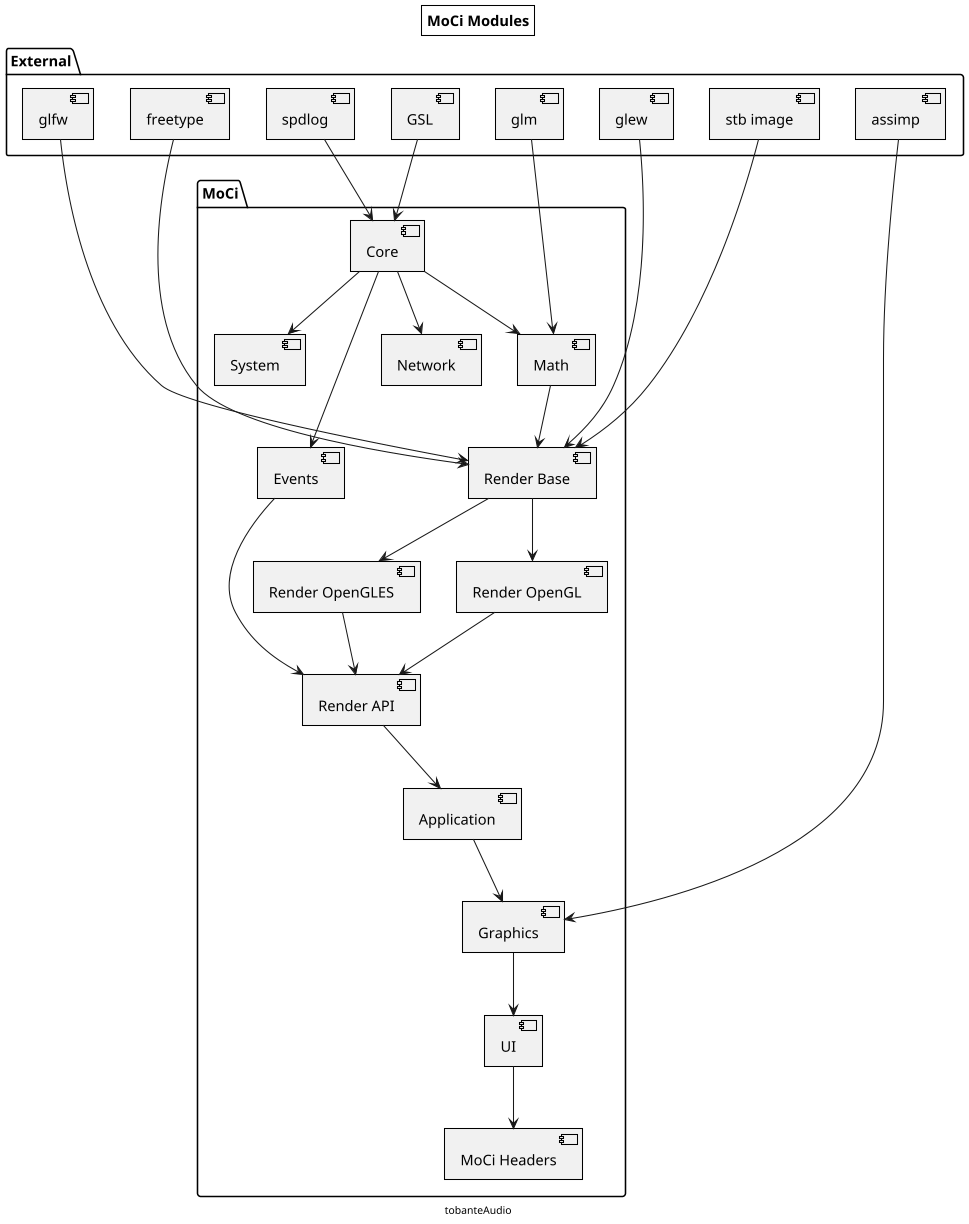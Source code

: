 @startuml

skinparam dpi 100
skinparam FooterFontColor Black
skinparam backgroundColor #FFFFF
skinparam titleBorderRoundCorner 0
skinparam titleBorderThickness 1
skinparam titleBorderColor Black
skinparam monochrome true
' skinparam handwritten true

title
MoCi Modules
end title

center footer tobanteAudio

package "MoCi" {
    [Application]
    [Core]
    [Events]
    [Math]
    [Network]
    [System]
    [Graphics]
    [UI]
    [Render Base]
    [Render OpenGL]
    [Render OpenGLES]
    [Render API]
    [MoCi Headers]
}

package "External" {
    [glm]
    [spdlog]
    [glfw]
    [GSL]
    [freetype]
    [assimp]
    [glew]
    [stb image]
}

[spdlog] --> [Core]
[GSL] --> [Core]

[Core] --> [Network]


[Core] --> [System]

[Core] --> [Events]

[Core] --> [Math]
[glm] --> [Math]
[Math] --> [Render Base]

[glfw] --> [Render Base]
[glew] --> [Render Base]
[stb image] --> [Render Base]
[freetype] --> [Render Base]
[Render Base] --> [Render OpenGL]
[Render Base] --> [Render OpenGLES]


[Events] --> [Render API]
[Render OpenGL] --> [Render API]
[Render OpenGLES] --> [Render API]

[Render API] --> [Application]

[Application] --> [Graphics]
[assimp] --> [Graphics]

[Graphics] --> [UI]

[UI] --> [MoCi Headers]

@enduml

